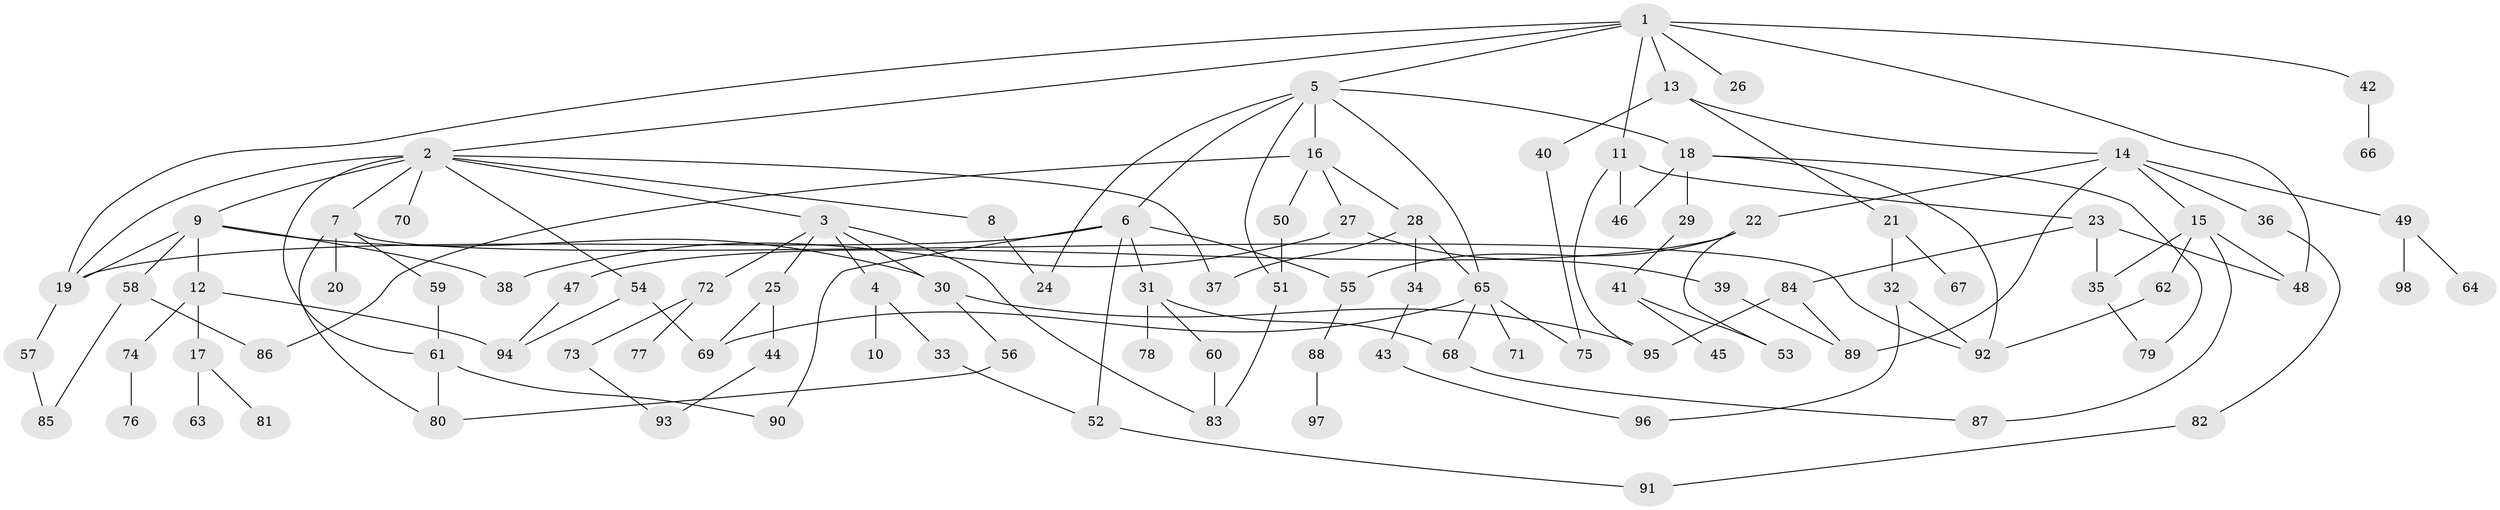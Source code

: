 // coarse degree distribution, {8: 0.04081632653061224, 10: 0.02040816326530612, 13: 0.04081632653061224, 5: 0.08163265306122448, 2: 0.24489795918367346, 6: 0.02040816326530612, 1: 0.2857142857142857, 3: 0.16326530612244897, 7: 0.04081632653061224, 4: 0.061224489795918366}
// Generated by graph-tools (version 1.1) at 2025/17/03/04/25 18:17:13]
// undirected, 98 vertices, 139 edges
graph export_dot {
graph [start="1"]
  node [color=gray90,style=filled];
  1;
  2;
  3;
  4;
  5;
  6;
  7;
  8;
  9;
  10;
  11;
  12;
  13;
  14;
  15;
  16;
  17;
  18;
  19;
  20;
  21;
  22;
  23;
  24;
  25;
  26;
  27;
  28;
  29;
  30;
  31;
  32;
  33;
  34;
  35;
  36;
  37;
  38;
  39;
  40;
  41;
  42;
  43;
  44;
  45;
  46;
  47;
  48;
  49;
  50;
  51;
  52;
  53;
  54;
  55;
  56;
  57;
  58;
  59;
  60;
  61;
  62;
  63;
  64;
  65;
  66;
  67;
  68;
  69;
  70;
  71;
  72;
  73;
  74;
  75;
  76;
  77;
  78;
  79;
  80;
  81;
  82;
  83;
  84;
  85;
  86;
  87;
  88;
  89;
  90;
  91;
  92;
  93;
  94;
  95;
  96;
  97;
  98;
  1 -- 2;
  1 -- 5;
  1 -- 11;
  1 -- 13;
  1 -- 19;
  1 -- 26;
  1 -- 42;
  1 -- 48;
  2 -- 3;
  2 -- 7;
  2 -- 8;
  2 -- 9;
  2 -- 54;
  2 -- 61;
  2 -- 70;
  2 -- 19;
  2 -- 37;
  3 -- 4;
  3 -- 25;
  3 -- 30;
  3 -- 72;
  3 -- 83;
  4 -- 10;
  4 -- 33;
  5 -- 6;
  5 -- 16;
  5 -- 18;
  5 -- 51;
  5 -- 24;
  5 -- 65;
  6 -- 31;
  6 -- 55;
  6 -- 90;
  6 -- 52;
  6 -- 19;
  7 -- 20;
  7 -- 59;
  7 -- 92;
  7 -- 80;
  8 -- 24;
  9 -- 12;
  9 -- 58;
  9 -- 38;
  9 -- 30;
  9 -- 19;
  11 -- 23;
  11 -- 95;
  11 -- 46;
  12 -- 17;
  12 -- 74;
  12 -- 94;
  13 -- 14;
  13 -- 21;
  13 -- 40;
  14 -- 15;
  14 -- 22;
  14 -- 36;
  14 -- 49;
  14 -- 89;
  15 -- 62;
  15 -- 87;
  15 -- 35;
  15 -- 48;
  16 -- 27;
  16 -- 28;
  16 -- 50;
  16 -- 86;
  17 -- 63;
  17 -- 81;
  18 -- 29;
  18 -- 46;
  18 -- 79;
  18 -- 92;
  19 -- 57;
  21 -- 32;
  21 -- 67;
  22 -- 47;
  22 -- 53;
  22 -- 55;
  23 -- 35;
  23 -- 84;
  23 -- 48;
  25 -- 44;
  25 -- 69;
  27 -- 38;
  27 -- 39;
  28 -- 34;
  28 -- 37;
  28 -- 65;
  29 -- 41;
  30 -- 56;
  30 -- 95;
  31 -- 60;
  31 -- 78;
  31 -- 68;
  32 -- 96;
  32 -- 92;
  33 -- 52;
  34 -- 43;
  35 -- 79;
  36 -- 82;
  39 -- 89;
  40 -- 75;
  41 -- 45;
  41 -- 53;
  42 -- 66;
  43 -- 96;
  44 -- 93;
  47 -- 94;
  49 -- 64;
  49 -- 98;
  50 -- 51;
  51 -- 83;
  52 -- 91;
  54 -- 69;
  54 -- 94;
  55 -- 88;
  56 -- 80;
  57 -- 85;
  58 -- 86;
  58 -- 85;
  59 -- 61;
  60 -- 83;
  61 -- 80;
  61 -- 90;
  62 -- 92;
  65 -- 68;
  65 -- 71;
  65 -- 75;
  65 -- 69;
  68 -- 87;
  72 -- 73;
  72 -- 77;
  73 -- 93;
  74 -- 76;
  82 -- 91;
  84 -- 95;
  84 -- 89;
  88 -- 97;
}
